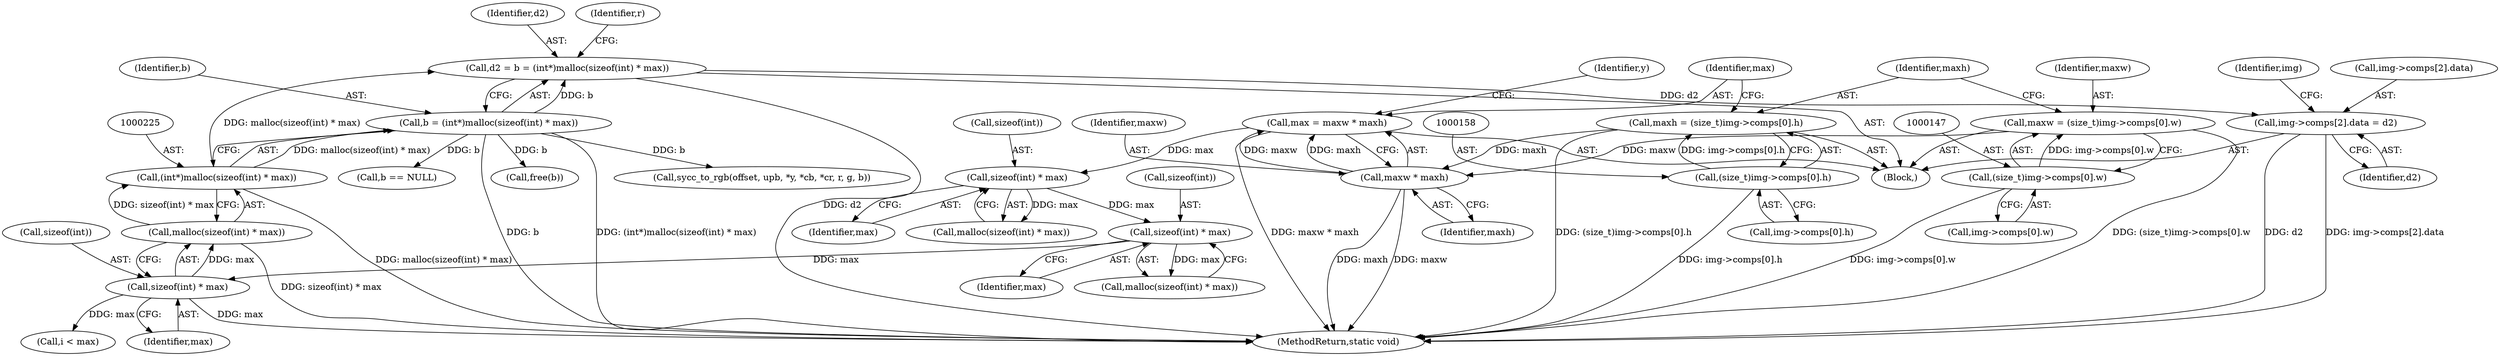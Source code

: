 digraph "0_openjpeg_15f081c89650dccee4aa4ae66f614c3fdb268767_2@pointer" {
"1000220" [label="(Call,d2 = b = (int*)malloc(sizeof(int) * max))"];
"1000222" [label="(Call,b = (int*)malloc(sizeof(int) * max))"];
"1000224" [label="(Call,(int*)malloc(sizeof(int) * max))"];
"1000226" [label="(Call,malloc(sizeof(int) * max))"];
"1000227" [label="(Call,sizeof(int) * max)"];
"1000216" [label="(Call,sizeof(int) * max)"];
"1000205" [label="(Call,sizeof(int) * max)"];
"1000166" [label="(Call,max = maxw * maxh)"];
"1000168" [label="(Call,maxw * maxh)"];
"1000144" [label="(Call,maxw = (size_t)img->comps[0].w)"];
"1000146" [label="(Call,(size_t)img->comps[0].w)"];
"1000155" [label="(Call,maxh = (size_t)img->comps[0].h)"];
"1000157" [label="(Call,(size_t)img->comps[0].h)"];
"1000320" [label="(Call,img->comps[2].data = d2)"];
"1000219" [label="(Identifier,max)"];
"1000146" [label="(Call,(size_t)img->comps[0].w)"];
"1000145" [label="(Identifier,maxw)"];
"1000172" [label="(Identifier,y)"];
"1000240" [label="(Call,b == NULL)"];
"1000224" [label="(Call,(int*)malloc(sizeof(int) * max))"];
"1000222" [label="(Call,b = (int*)malloc(sizeof(int) * max))"];
"1000340" [label="(Call,free(b))"];
"1000170" [label="(Identifier,maxh)"];
"1000221" [label="(Identifier,d2)"];
"1000234" [label="(Identifier,r)"];
"1000342" [label="(MethodReturn,static void)"];
"1000155" [label="(Call,maxh = (size_t)img->comps[0].h)"];
"1000320" [label="(Call,img->comps[2].data = d2)"];
"1000206" [label="(Call,sizeof(int))"];
"1000168" [label="(Call,maxw * maxh)"];
"1000248" [label="(Call,i < max)"];
"1000204" [label="(Call,malloc(sizeof(int) * max))"];
"1000144" [label="(Call,maxw = (size_t)img->comps[0].w)"];
"1000226" [label="(Call,malloc(sizeof(int) * max))"];
"1000166" [label="(Call,max = maxw * maxh)"];
"1000230" [label="(Identifier,max)"];
"1000331" [label="(Identifier,img)"];
"1000321" [label="(Call,img->comps[2].data)"];
"1000167" [label="(Identifier,max)"];
"1000148" [label="(Call,img->comps[0].w)"];
"1000159" [label="(Call,img->comps[0].h)"];
"1000227" [label="(Call,sizeof(int) * max)"];
"1000220" [label="(Call,d2 = b = (int*)malloc(sizeof(int) * max))"];
"1000223" [label="(Identifier,b)"];
"1000208" [label="(Identifier,max)"];
"1000157" [label="(Call,(size_t)img->comps[0].h)"];
"1000254" [label="(Call,sycc_to_rgb(offset, upb, *y, *cb, *cr, r, g, b))"];
"1000328" [label="(Identifier,d2)"];
"1000169" [label="(Identifier,maxw)"];
"1000156" [label="(Identifier,maxh)"];
"1000215" [label="(Call,malloc(sizeof(int) * max))"];
"1000216" [label="(Call,sizeof(int) * max)"];
"1000205" [label="(Call,sizeof(int) * max)"];
"1000103" [label="(Block,)"];
"1000217" [label="(Call,sizeof(int))"];
"1000228" [label="(Call,sizeof(int))"];
"1000220" -> "1000103"  [label="AST: "];
"1000220" -> "1000222"  [label="CFG: "];
"1000221" -> "1000220"  [label="AST: "];
"1000222" -> "1000220"  [label="AST: "];
"1000234" -> "1000220"  [label="CFG: "];
"1000220" -> "1000342"  [label="DDG: d2"];
"1000222" -> "1000220"  [label="DDG: b"];
"1000224" -> "1000220"  [label="DDG: malloc(sizeof(int) * max)"];
"1000220" -> "1000320"  [label="DDG: d2"];
"1000222" -> "1000224"  [label="CFG: "];
"1000223" -> "1000222"  [label="AST: "];
"1000224" -> "1000222"  [label="AST: "];
"1000222" -> "1000342"  [label="DDG: b"];
"1000222" -> "1000342"  [label="DDG: (int*)malloc(sizeof(int) * max)"];
"1000224" -> "1000222"  [label="DDG: malloc(sizeof(int) * max)"];
"1000222" -> "1000240"  [label="DDG: b"];
"1000222" -> "1000254"  [label="DDG: b"];
"1000222" -> "1000340"  [label="DDG: b"];
"1000224" -> "1000226"  [label="CFG: "];
"1000225" -> "1000224"  [label="AST: "];
"1000226" -> "1000224"  [label="AST: "];
"1000224" -> "1000342"  [label="DDG: malloc(sizeof(int) * max)"];
"1000226" -> "1000224"  [label="DDG: sizeof(int) * max"];
"1000226" -> "1000227"  [label="CFG: "];
"1000227" -> "1000226"  [label="AST: "];
"1000226" -> "1000342"  [label="DDG: sizeof(int) * max"];
"1000227" -> "1000226"  [label="DDG: max"];
"1000227" -> "1000230"  [label="CFG: "];
"1000228" -> "1000227"  [label="AST: "];
"1000230" -> "1000227"  [label="AST: "];
"1000227" -> "1000342"  [label="DDG: max"];
"1000216" -> "1000227"  [label="DDG: max"];
"1000227" -> "1000248"  [label="DDG: max"];
"1000216" -> "1000215"  [label="AST: "];
"1000216" -> "1000219"  [label="CFG: "];
"1000217" -> "1000216"  [label="AST: "];
"1000219" -> "1000216"  [label="AST: "];
"1000215" -> "1000216"  [label="CFG: "];
"1000216" -> "1000215"  [label="DDG: max"];
"1000205" -> "1000216"  [label="DDG: max"];
"1000205" -> "1000204"  [label="AST: "];
"1000205" -> "1000208"  [label="CFG: "];
"1000206" -> "1000205"  [label="AST: "];
"1000208" -> "1000205"  [label="AST: "];
"1000204" -> "1000205"  [label="CFG: "];
"1000205" -> "1000204"  [label="DDG: max"];
"1000166" -> "1000205"  [label="DDG: max"];
"1000166" -> "1000103"  [label="AST: "];
"1000166" -> "1000168"  [label="CFG: "];
"1000167" -> "1000166"  [label="AST: "];
"1000168" -> "1000166"  [label="AST: "];
"1000172" -> "1000166"  [label="CFG: "];
"1000166" -> "1000342"  [label="DDG: maxw * maxh"];
"1000168" -> "1000166"  [label="DDG: maxw"];
"1000168" -> "1000166"  [label="DDG: maxh"];
"1000168" -> "1000170"  [label="CFG: "];
"1000169" -> "1000168"  [label="AST: "];
"1000170" -> "1000168"  [label="AST: "];
"1000168" -> "1000342"  [label="DDG: maxw"];
"1000168" -> "1000342"  [label="DDG: maxh"];
"1000144" -> "1000168"  [label="DDG: maxw"];
"1000155" -> "1000168"  [label="DDG: maxh"];
"1000144" -> "1000103"  [label="AST: "];
"1000144" -> "1000146"  [label="CFG: "];
"1000145" -> "1000144"  [label="AST: "];
"1000146" -> "1000144"  [label="AST: "];
"1000156" -> "1000144"  [label="CFG: "];
"1000144" -> "1000342"  [label="DDG: (size_t)img->comps[0].w"];
"1000146" -> "1000144"  [label="DDG: img->comps[0].w"];
"1000146" -> "1000148"  [label="CFG: "];
"1000147" -> "1000146"  [label="AST: "];
"1000148" -> "1000146"  [label="AST: "];
"1000146" -> "1000342"  [label="DDG: img->comps[0].w"];
"1000155" -> "1000103"  [label="AST: "];
"1000155" -> "1000157"  [label="CFG: "];
"1000156" -> "1000155"  [label="AST: "];
"1000157" -> "1000155"  [label="AST: "];
"1000167" -> "1000155"  [label="CFG: "];
"1000155" -> "1000342"  [label="DDG: (size_t)img->comps[0].h"];
"1000157" -> "1000155"  [label="DDG: img->comps[0].h"];
"1000157" -> "1000159"  [label="CFG: "];
"1000158" -> "1000157"  [label="AST: "];
"1000159" -> "1000157"  [label="AST: "];
"1000157" -> "1000342"  [label="DDG: img->comps[0].h"];
"1000320" -> "1000103"  [label="AST: "];
"1000320" -> "1000328"  [label="CFG: "];
"1000321" -> "1000320"  [label="AST: "];
"1000328" -> "1000320"  [label="AST: "];
"1000331" -> "1000320"  [label="CFG: "];
"1000320" -> "1000342"  [label="DDG: d2"];
"1000320" -> "1000342"  [label="DDG: img->comps[2].data"];
}
